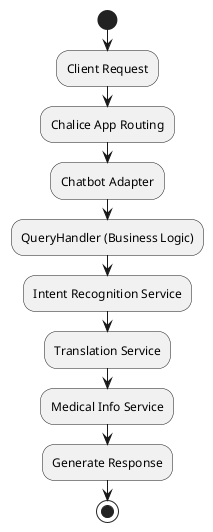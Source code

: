
@startuml ProcessFlowDiagram
start
:Client Request;
:Chalice App Routing;
:Chatbot Adapter;
:QueryHandler (Business Logic);
:Intent Recognition Service;
:Translation Service;
:Medical Info Service;
:Generate Response;
stop
@enduml
